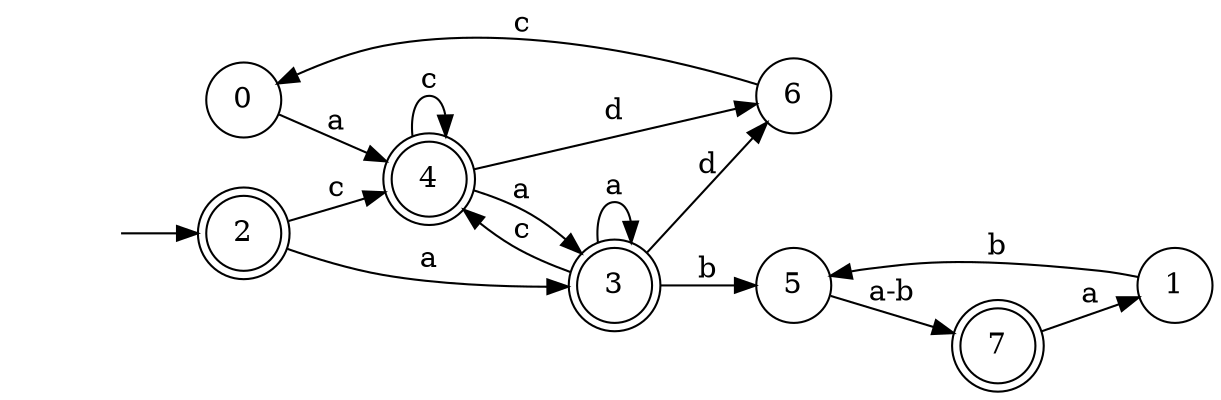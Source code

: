digraph Automaton {
  rankdir = LR;
node [shape=circle];
  0 -> 4 [label="a"];
node [shape=circle];
  1 -> 5 [label="b"];
2 [shape=doublecircle]; 
  initial [shape=plaintext,label=""];
  initial -> 2
  2 -> 3 [label="a"];
  2 -> 4 [label="c"];
3 [shape=doublecircle]; 
  3 -> 6 [label="d"];
  3 -> 3 [label="a"];
  3 -> 5 [label="b"];
  3 -> 4 [label="c"];
4 [shape=doublecircle]; 
  4 -> 6 [label="d"];
  4 -> 3 [label="a"];
  4 -> 4 [label="c"];
node [shape=circle];
  5 -> 7 [label="a-b"];
node [shape=circle];
  6 -> 0 [label="c"];
7 [shape=doublecircle]; 
  7 -> 1 [label="a"];
}

